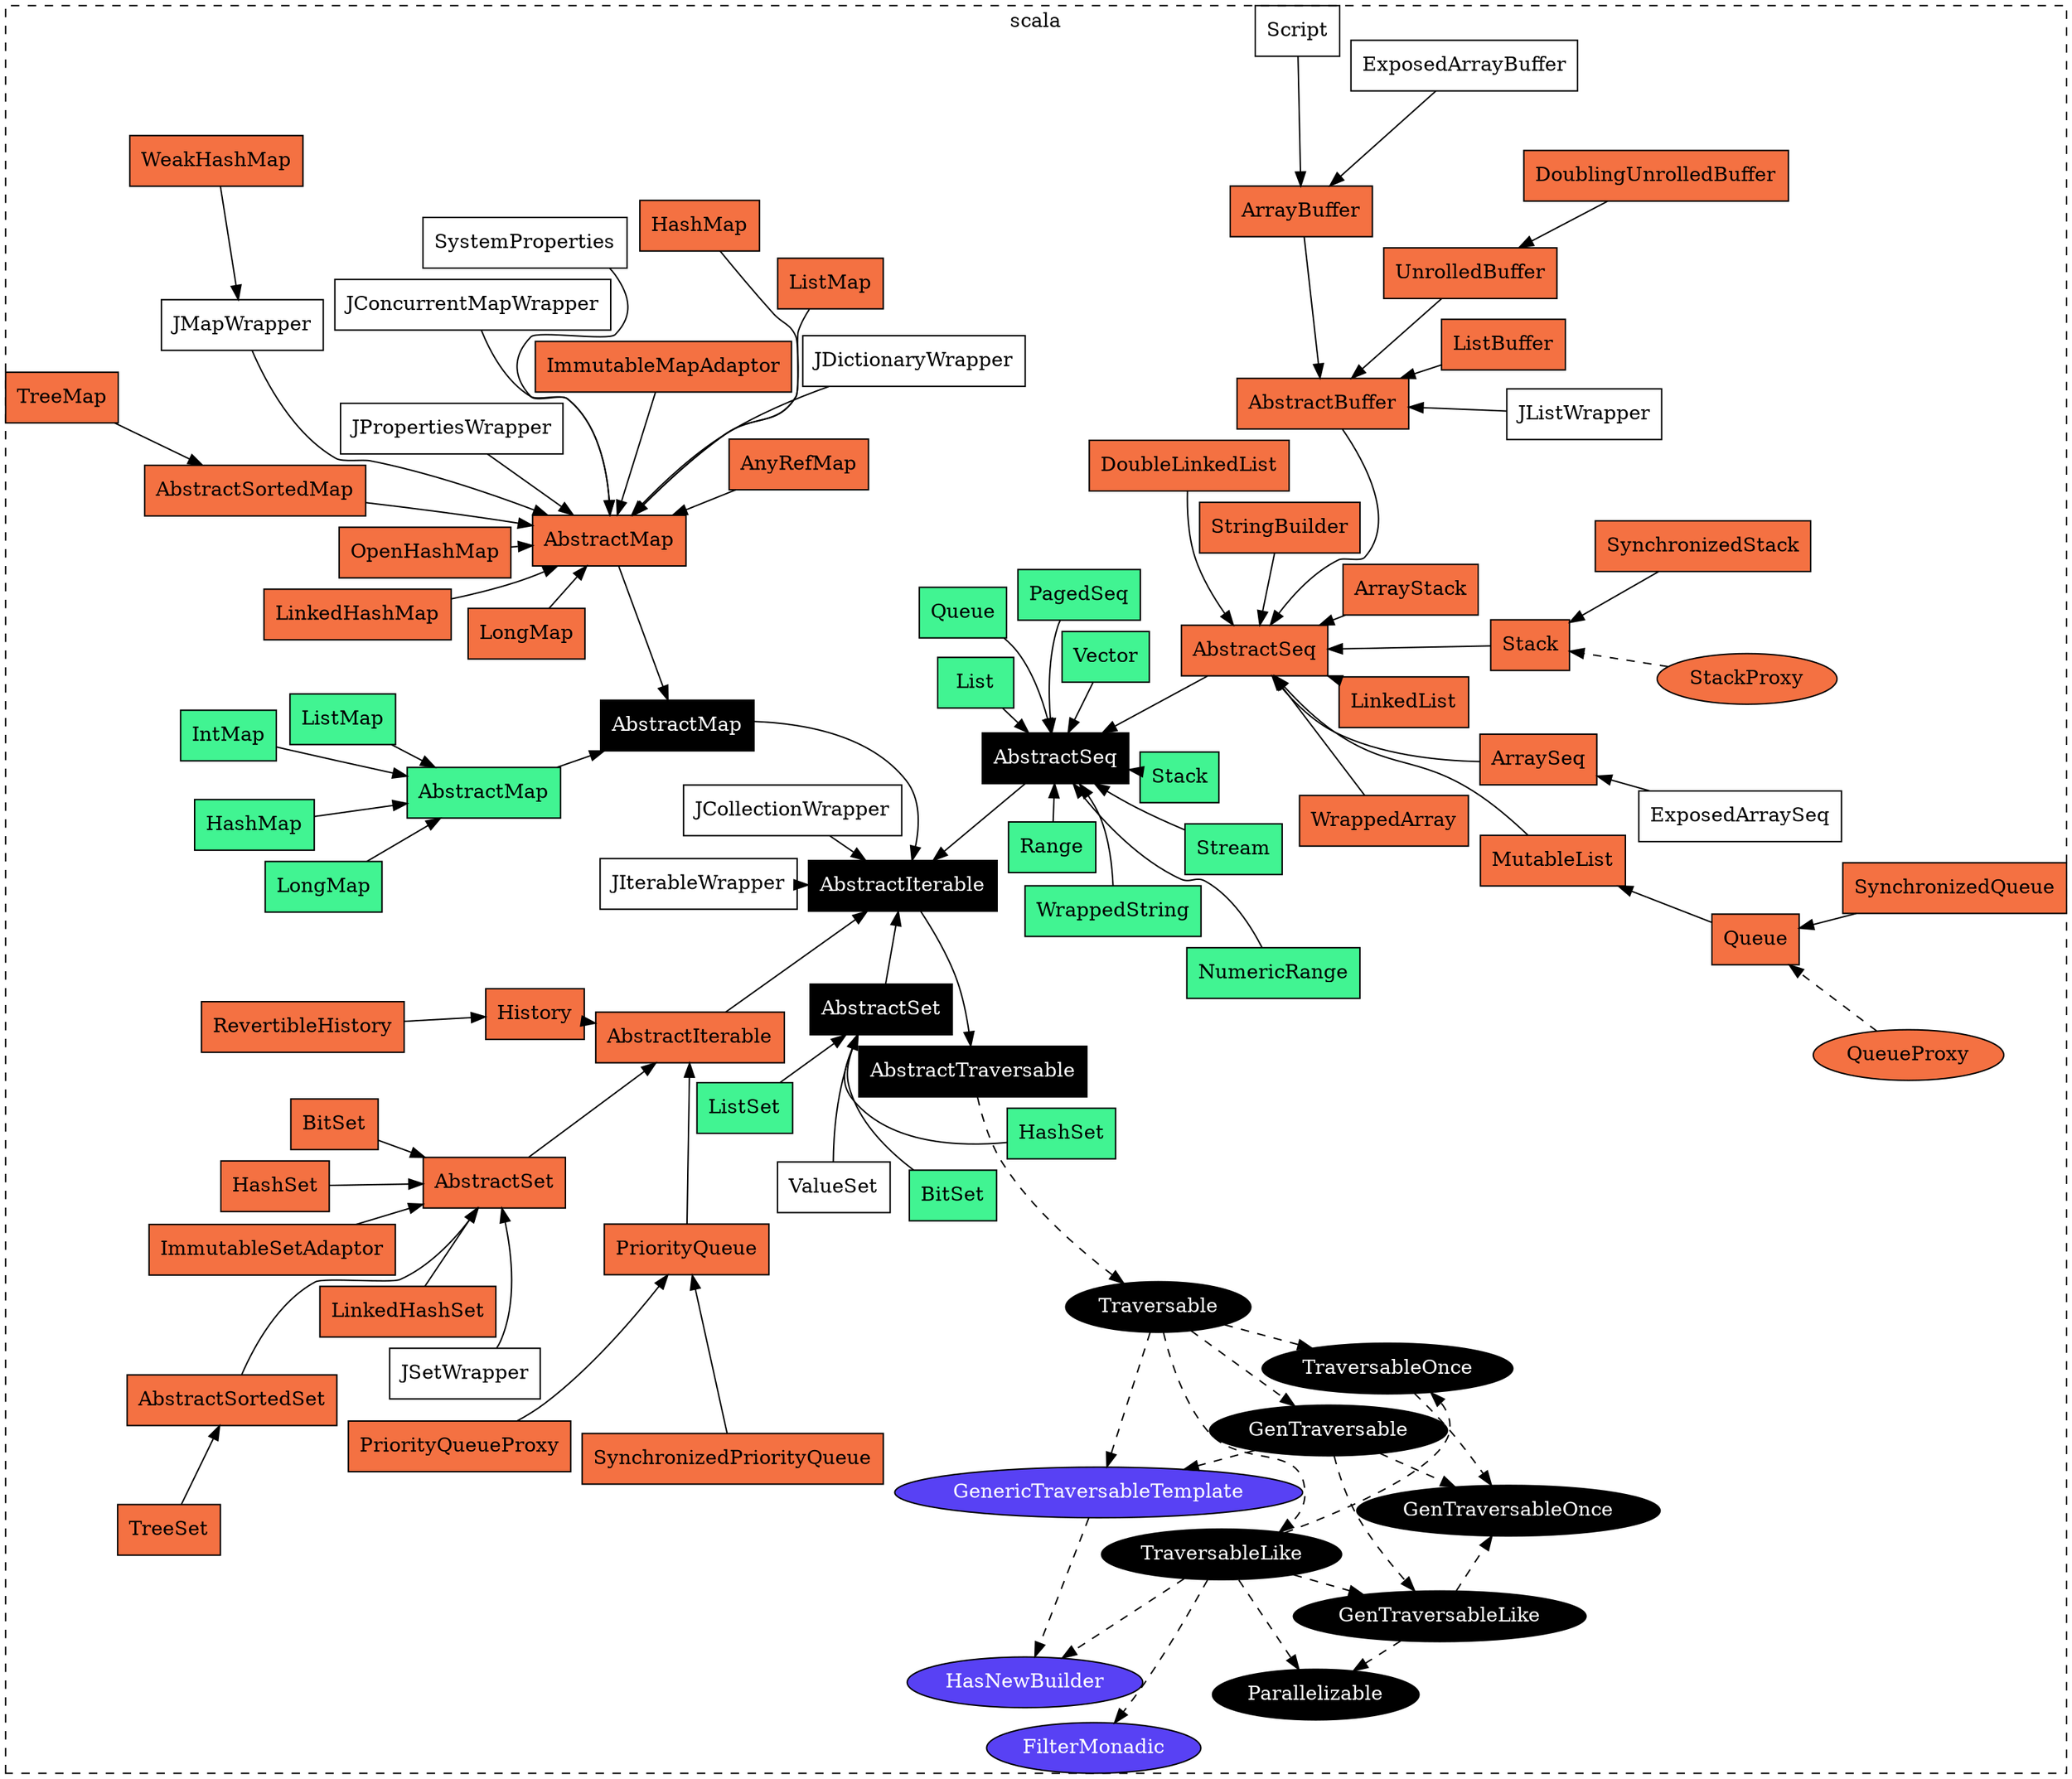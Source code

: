 digraph {

    overlap = false
    edge [style=solid]
    splines = true
    rankdir = RL
    layout = neato

    subgraph "cluster:scala" {

        label = "scala"
        style = "dashed"
        node [fontcolor=black,style=solid,color=black]

        "scala.ValueSet"              [shape=box,label="ValueSet"]

        subgraph "cluster:collection" {

            label = "collection"
            style = "dashed"
            node [fontcolor=white,style=filled,color=black,fillcolor="#000000"]

            "scala.collection.AbstractTraversable"              [shape=box,label="AbstractTraversable"]
            "scala.collection.AbstractIterable"                 [shape=box,label="AbstractIterable"]
            "scala.collection.AbstractMap"                      [shape=box,label="AbstractMap"]
            "scala.collection.AbstractSeq"                      [shape=box,label="AbstractSeq"]
            "scala.collection.AbstractSet"                      [shape=box,label="AbstractSet"]
            "scala.collection.Traversable"                      [shape=ellipse,label="Traversable"]
            "scala.collection.GenTraversable"                   [shape=ellipse,label="GenTraversable"]
            "scala.collection.GenTraversableLike"               [shape=ellipse,label="GenTraversableLike"]
            "scala.collection.GenTraversableOnce"               [shape=ellipse,label="GenTraversableOnce"]
            "scala.collection.Parallelizable"                   [shape=ellipse,label="Parallelizable"]
            "scala.collection.TraversableLike"                  [shape=ellipse,label="TraversableLike"]
            "scala.collection.TraversableOnce"                  [shape=ellipse,label="TraversableOnce"]

            subgraph "cluster:mutable" {

                label = "mutable"
                style = "dashed"
                node [fontcolor=black,style=filled,fillcolor="#F47142"]

                "scala.collection.mutable.AbstractIterable"             [shape=box,label="AbstractIterable"]
                "scala.collection.mutable.AbstractSet"                  [shape=box,label="AbstractSet"]
                "scala.collection.mutable.AbstractSortedSet"            [shape=box,label="AbstractSortedSet"]
                "scala.collection.mutable.TreeSet"                      [shape=box,label="TreeSet"]
                "scala.collection.mutable.BitSet"                       [shape=box,label="BitSet"]
                "scala.collection.mutable.HashSet"                      [shape=box,label="HashSet"]
                "scala.collection.mutable.ImmutableSetAdaptor"          [shape=box,label="ImmutableSetAdaptor"]
                "scala.collection.mutable.LinkedHashSet"                [shape=box,label="LinkedHashSet"]
                "scala.collection.mutable.History"                      [shape=box,label="History"]
                "scala.collection.mutable.RevertibleHistory"            [shape=box,label="RevertibleHistory"]
                "scala.collection.mutable.PriorityQueue"                [shape=box,label="PriorityQueue"]
                "scala.collection.mutable.PriorityQueueProxy"           [shape=box,label="PriorityQueueProxy"]
                "scala.collection.mutable.SynchronizedPriorityQueue"    [shape=box,label="SynchronizedPriorityQueue"]
                "scala.collection.mutable.AbstractMap"                  [shape=box,label="AbstractMap"]
                "scala.collection.mutable.AbstractSortedMap"            [shape=box,label="AbstractSortedMap"]
                "scala.collection.mutable.TreeMap"                      [shape=box,label="TreeMap"]
                "scala.collection.mutable.AnyRefMap"                    [shape=box,label="AnyRefMap"]
                "scala.collection.mutable.HashMap"                      [shape=box,label="HashMap"]
                "scala.collection.mutable.ImmutableMapAdaptor"          [shape=box,label="ImmutableMapAdaptor"]
                "scala.collection.mutable.WeakHashMap"                  [shape=box,label="WeakHashMap"]
                "scala.collection.mutable.LinkedHashMap"                [shape=box,label="LinkedHashMap"]
                "scala.collection.mutable.ListMap"                      [shape=box,label="ListMap"]
                "scala.collection.mutable.LongMap"                      [shape=box,label="LongMap"]
                "scala.collection.mutable.OpenHashMap"                  [shape=box,label="OpenHashMap"]
                "scala.collection.mutable.AbstractSeq"                  [shape=box,label="AbstractSeq"]
                "scala.collection.mutable.AbstractBuffer"               [shape=box,label="AbstractBuffer"]
                "scala.collection.mutable.ArrayBuffer"                  [shape=box,label="ArrayBuffer"]
                "scala.collection.mutable.ListBuffer"                   [shape=box,label="ListBuffer"]
                "scala.collection.mutable.UnrolledBuffer"               [shape=box,label="UnrolledBuffer"]
                "scala.collection.mutable.DoublingUnrolledBuffer"       [shape=box,label="DoublingUnrolledBuffer"]
                "scala.collection.mutable.ArraySeq"                     [shape=box,label="ArraySeq"]
                "scala.collection.mutable.ArrayStack"                   [shape=box,label="ArrayStack"]
                "scala.collection.mutable.DoubleLinkedList"             [shape=box,label="DoubleLinkedList"]
                "scala.collection.mutable.LinkedList"                   [shape=box,label="LinkedList"]
                "scala.collection.mutable.MutableList"                  [shape=box,label="MutableList"]
                "scala.collection.mutable.Queue"                        [shape=box,label="Queue"]
                "scala.collection.mutable.QueueProxy"                   [shape=ellipse,label="QueueProxy"]
                "scala.collection.mutable.SynchronizedQueue"            [shape=box,label="SynchronizedQueue"]
                "scala.collection.mutable.Stack"                        [shape=box,label="Stack"]
                "scala.collection.mutable.StackProxy"                   [shape=ellipse,label="StackProxy"]
                "scala.collection.mutable.SynchronizedStack"            [shape=box,label="SynchronizedStack"]
                "scala.collection.mutable.StringBuilder"                [shape=box,label="StringBuilder"]
                "scala.collection.mutable.WrappedArray"                 [shape=box,label="WrappedArray"]

                "scala.collection.mutable.AbstractSet"                  -> "scala.collection.mutable.AbstractIterable"
                "scala.collection.mutable.AbstractSortedSet"            -> "scala.collection.mutable.AbstractSet"
                "scala.collection.mutable.TreeSet"                      -> "scala.collection.mutable.AbstractSortedSet"
                "scala.collection.mutable.BitSet"                       -> "scala.collection.mutable.AbstractSet"
                "scala.collection.mutable.HashSet"                      -> "scala.collection.mutable.AbstractSet"
                "scala.collection.mutable.ImmutableSetAdaptor"          -> "scala.collection.mutable.AbstractSet"
                "scala.collection.mutable.LinkedHashSet"                -> "scala.collection.mutable.AbstractSet"
                "scala.collection.mutable.History"                      -> "scala.collection.mutable.AbstractIterable"
                "scala.collection.mutable.RevertibleHistory"            -> "scala.collection.mutable.History"
                "scala.collection.mutable.PriorityQueue"                -> "scala.collection.mutable.AbstractIterable"
                "scala.collection.mutable.PriorityQueueProxy"           -> "scala.collection.mutable.PriorityQueue"
                "scala.collection.mutable.SynchronizedPriorityQueue"    -> "scala.collection.mutable.PriorityQueue"
                "scala.collection.mutable.AbstractSortedMap"            -> "scala.collection.mutable.AbstractMap"
                "scala.collection.mutable.TreeMap"                      -> "scala.collection.mutable.AbstractSortedMap"
                "scala.collection.mutable.AnyRefMap"                    -> "scala.collection.mutable.AbstractMap"
                "scala.collection.mutable.HashMap"                      -> "scala.collection.mutable.AbstractMap"
                "scala.collection.mutable.ImmutableMapAdaptor"          -> "scala.collection.mutable.AbstractMap"
                "scala.collection.mutable.LinkedHashMap"                -> "scala.collection.mutable.AbstractMap"
                "scala.collection.mutable.ListMap"                      -> "scala.collection.mutable.AbstractMap"
                "scala.collection.mutable.LongMap"                      -> "scala.collection.mutable.AbstractMap"
                "scala.collection.mutable.OpenHashMap"                  -> "scala.collection.mutable.AbstractMap"
                "scala.collection.mutable.AbstractBuffer"               -> "scala.collection.mutable.AbstractSeq"
                "scala.collection.mutable.ArrayBuffer"                  -> "scala.collection.mutable.AbstractBuffer"
                "scala.collection.mutable.ListBuffer"                   -> "scala.collection.mutable.AbstractBuffer"
                "scala.collection.mutable.UnrolledBuffer"               -> "scala.collection.mutable.AbstractBuffer"
                "scala.collection.mutable.DoublingUnrolledBuffer"       -> "scala.collection.mutable.UnrolledBuffer"
                "scala.collection.mutable.ArraySeq"                     -> "scala.collection.mutable.AbstractSeq"
                "scala.collection.mutable.ArrayStack"                   -> "scala.collection.mutable.AbstractSeq"
                "scala.collection.mutable.DoubleLinkedList"             -> "scala.collection.mutable.AbstractSeq"
                "scala.collection.mutable.LinkedList"                   -> "scala.collection.mutable.AbstractSeq"
                "scala.collection.mutable.MutableList"                  -> "scala.collection.mutable.AbstractSeq"
                "scala.collection.mutable.Queue"                        -> "scala.collection.mutable.MutableList"
                "scala.collection.mutable.QueueProxy"                   -> "scala.collection.mutable.Queue" [style=dashed]
                "scala.collection.mutable.SynchronizedQueue"            -> "scala.collection.mutable.Queue"
                "scala.collection.mutable.Stack"                        -> "scala.collection.mutable.AbstractSeq"
                "scala.collection.mutable.StackProxy"                   -> "scala.collection.mutable.Stack" [style=dashed]
                "scala.collection.mutable.SynchronizedStack"            -> "scala.collection.mutable.Stack"
                "scala.collection.mutable.StringBuilder"                -> "scala.collection.mutable.AbstractSeq"
                "scala.collection.mutable.WrappedArray"                 -> "scala.collection.mutable.AbstractSeq"
            }

            subgraph "cluster:convert" {

                label = "convert"
                style = "dashed"
                node [fontcolor=black,style=solid,color=black]

                "scala.collection.convert.Wrappers.JSetWrapper"             [shape=box,label="JSetWrapper"]
                "scala.collection.convert.Wrappers.JConcurrentMapWrapper"   [shape=box,label="JConcurrentMapWrapper"]
                "scala.collection.convert.Wrappers.JDictionaryWrapper"      [shape=box,label="JDictionaryWrapper"]
                "scala.collection.convert.Wrappers.JMapWrapper"             [shape=box,label="JMapWrapper"]
                "scala.collection.convert.Wrappers.JPropertiesWrapper"      [shape=box,label="JPropertiesWrapper"]
                "scala.collection.convert.Wrappers.JListWrapper"            [shape=box,label="JListWrapper"]
                "scala.collection.convert.Wrappers.JCollectionWrapper"      [shape=box,label="JCollectionWrapper"]
                "scala.collection.convert.Wrappers.JIterableWrapper"        [shape=box,label="JIterableWrapper"]

            }

            subgraph "cluster:immutable" {

                label = "immutable"
                style = "dashed"
                node [fontcolor=black,style=filled,fillcolor="#41F492"]

                "scala.collection.immutable.AbstractMap"        [shape=box,label="AbstractMap"]
                "scala.collection.immutable.HashMap"            [shape=box,label="HashMap"]
                "scala.collection.immutable.IntMap"             [shape=box,label="IntMap"]
                "scala.collection.immutable.ListMap"            [shape=box,label="ListMap"]
                "scala.collection.immutable.LongMap"            [shape=box,label="LongMap"]
                "scala.collection.immutable.List"               [shape=box,label="List"]
                "scala.collection.immutable.NumericRange"       [shape=box,label="NumericRange"]
                "scala.collection.immutable.PagedSeq"           [shape=box,label="PagedSeq"]
                "scala.collection.immutable.Queue"              [shape=box,label="Queue"]
                "scala.collection.immutable.Range"              [shape=box,label="Range"]
                "scala.collection.immutable.Stack"              [shape=box,label="Stack"]
                "scala.collection.immutable.Stream"             [shape=box,label="Stream"]
                "scala.collection.immutable.Vector"             [shape=box,label="Vector"]
                "scala.collection.immutable.WrappedString"      [shape=box,label="WrappedString"]
                "scala.collection.immutable.BitSet"             [shape=box,label="BitSet"]
                "scala.collection.immutable.HashSet"            [shape=box,label="HashSet"]
                "scala.collection.immutable.ListSet"            [shape=box,label="ListSet"]

                "scala.collection.immutable.HashMap"            -> "scala.collection.immutable.AbstractMap"
                "scala.collection.immutable.IntMap"             -> "scala.collection.immutable.AbstractMap"
                "scala.collection.immutable.ListMap"            -> "scala.collection.immutable.AbstractMap"
                "scala.collection.immutable.LongMap"            -> "scala.collection.immutable.AbstractMap"

            }

            subgraph "cluster:parallel" {

                label = "parallel"
                style = "dashed"
                node [fontcolor=black,style=solid,color=black]

                subgraph "cluster:mutable" {

                    label = "mutable"
                    style = "dashed"
                    node [fontcolor=black,style=solid,color=black]

                    "scala.collection.parallel.mutable.ExposedArrayBuffer"  [shape=box,label="ExposedArrayBuffer"]
                    "scala.collection.parallel.mutable.ExposedArraySeq"     [shape=box,label="ExposedArraySeq"]

                }

            }

            subgraph "cluster:script" {

                label = "script"
                style = "dashed"
                node [fontcolor=black,style=solid,color=black]

                "scala.collection.script.Script"        [shape=box,label="Script"]

            }

            subgraph "cluster:generic" {

                label = "generic"
                style = "dashed"
                node [fontcolor=white,style=filled,fillcolor="#5841F4"]

                "scala.collection.generic.GenericTraversableTemplate"        [shape=ellipse,label="GenericTraversableTemplate"]
                "scala.collection.generic.HasNewBuilder"                     [shape=ellipse,label="HasNewBuilder"]
                "scala.collection.generic.FilterMonadic"                     [shape=ellipse,label="FilterMonadic"]

            }

            "scala.collection.AbstractIterable"                         -> "scala.collection.AbstractTraversable"
            "scala.collection.mutable.AbstractIterable"                 -> "scala.collection.AbstractIterable"
            "scala.collection.convert.Wrappers.JSetWrapper"             -> "scala.collection.mutable.AbstractSet"
            "scala.collection.AbstractMap"                              -> "scala.collection.AbstractIterable"
            "scala.collection.immutable.AbstractMap"                    -> "scala.collection.AbstractMap"
            "scala.collection.mutable.AbstractMap"                      -> "scala.collection.AbstractMap"
            "scala.collection.convert.Wrappers.JConcurrentMapWrapper"   -> "scala.collection.mutable.AbstractMap"
            "scala.collection.convert.Wrappers.JDictionaryWrapper"      -> "scala.collection.mutable.AbstractMap"
            "scala.collection.convert.Wrappers.JMapWrapper"             -> "scala.collection.mutable.AbstractMap"
            "scala.collection.mutable.WeakHashMap"                      -> "scala.collection.convert.Wrappers.JMapWrapper"
            "scala.collection.convert.Wrappers.JPropertiesWrapper"      -> "scala.collection.mutable.AbstractMap"
            "scala.collection.AbstractSeq"                              -> "scala.collection.AbstractIterable"
            "scala.collection.mutable.AbstractSeq"                      -> "scala.collection.AbstractSeq"
            "scala.collection.parallel.mutable.ExposedArrayBuffer"      -> "scala.collection.mutable.ArrayBuffer"
            "scala.collection.script.Script"                            -> "scala.collection.mutable.ArrayBuffer"
            "scala.collection.convert.Wrappers.JListWrapper"            -> "scala.collection.mutable.AbstractBuffer"
            "scala.collection.parallel.mutable.ExposedArraySeq"         -> "scala.collection.mutable.ArraySeq"
            "scala.collection.immutable.List"                           -> "scala.collection.AbstractSeq"
            "scala.collection.immutable.NumericRange"                   -> "scala.collection.AbstractSeq"
            "scala.collection.immutable.PagedSeq"                       -> "scala.collection.AbstractSeq"
            "scala.collection.immutable.Queue"                          -> "scala.collection.AbstractSeq"
            "scala.collection.immutable.Range"                          -> "scala.collection.AbstractSeq"
            "scala.collection.immutable.Stack"                          -> "scala.collection.AbstractSeq"
            "scala.collection.immutable.Stream"                         -> "scala.collection.AbstractSeq"
            "scala.collection.immutable.Vector"                         -> "scala.collection.AbstractSeq"
            "scala.collection.immutable.WrappedString"                  -> "scala.collection.AbstractSeq"
            "scala.collection.AbstractSet"                              -> "scala.collection.AbstractIterable"
            "scala.collection.immutable.BitSet"                         -> "scala.collection.AbstractSet"
            "scala.collection.immutable.HashSet"                        -> "scala.collection.AbstractSet"
            "scala.collection.immutable.ListSet"                        -> "scala.collection.AbstractSet"
            "scala.collection.convert.Wrappers.JCollectionWrapper"      -> "scala.collection.AbstractIterable"
            "scala.collection.convert.Wrappers.JIterableWrapper"        -> "scala.collection.AbstractIterable"
            "scala.collection.AbstractTraversable"                      -> "scala.collection.Traversable" [style=dashed]
            "scala.collection.Traversable"                              -> "scala.collection.generic.GenericTraversableTemplate" [style=dashed]
            "scala.collection.generic.GenericTraversableTemplate"       -> "scala.collection.generic.HasNewBuilder" [style=dashed]
            "scala.collection.Traversable"                              -> "scala.collection.GenTraversable" [style=dashed]
            "scala.collection.GenTraversable"                           -> "scala.collection.generic.GenericTraversableTemplate"  [style=dashed]
            "scala.collection.GenTraversable"                           -> "scala.collection.GenTraversableLike" [style=dashed]
            "scala.collection.GenTraversableLike"                       -> "scala.collection.GenTraversableOnce" [style=dashed]
            "scala.collection.GenTraversableLike"                       -> "scala.collection.Parallelizable" [style=dashed]
            "scala.collection.GenTraversable"                           -> "scala.collection.GenTraversableOnce" [style=dashed]
            "scala.collection.Traversable"                              -> "scala.collection.TraversableLike" [style=dashed]
            "scala.collection.TraversableLike"                          -> "scala.collection.generic.FilterMonadic" [style=dashed]
            "scala.collection.TraversableLike"                          -> "scala.collection.GenTraversableLike" [style=dashed]
            "scala.collection.TraversableLike"                          -> "scala.collection.generic.HasNewBuilder" [style=dashed]
            "scala.collection.TraversableLike"                          -> "scala.collection.Parallelizable" [style=dashed]
            "scala.collection.TraversableLike"                          -> "scala.collection.TraversableOnce" [style=dashed]
            "scala.collection.TraversableOnce"                          -> "scala.collection.GenTraversableOnce" [style=dashed]
            "scala.collection.Traversable"                              -> "scala.collection.TraversableOnce" [style=dashed]
        }


        subgraph "cluster:sys" {

            label = "sys"
            style = "dashed"
            node [fontcolor=black,style=solid,color=black]

            "scala.sys.SystemProperties"        [shape=box,label="SystemProperties"]
        }

        "scala.sys.SystemProperties"            -> "scala.collection.mutable.AbstractMap"
        "scala.ValueSet"                        -> "scala.collection.AbstractSet"

    }

}
